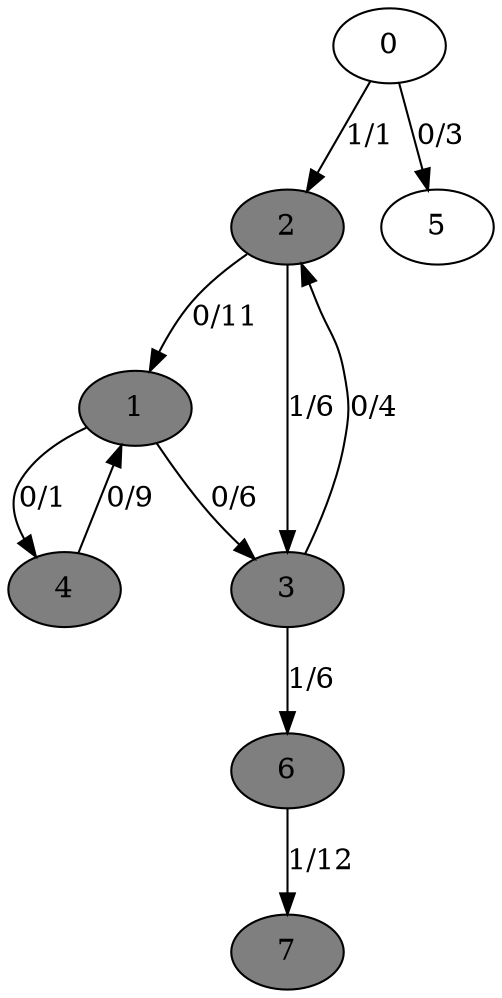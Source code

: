 digraph G {
	0[style=filled fillcolor=grey100];
	0->2[label ="1/1"] ;
	0->5[label ="0/3"] ;
	1[style=filled fillcolor=grey50];
	1->3[label ="0/6"] ;
	1->4[label ="0/1"] ;
	2[style=filled fillcolor=grey50];
	2->1[label ="0/11"] ;
	2->3[label ="1/6"] ;
	3[style=filled fillcolor=grey50];
	3->2[label ="0/4"] ;
	3->6[label ="1/6"] ;
	4[style=filled fillcolor=grey50];
	4->1[label ="0/9"] ;
	5[style=filled fillcolor=grey100];
	6[style=filled fillcolor=grey50];
	6->7[label ="1/12"] ;
	7[style=filled fillcolor=grey50];
}
